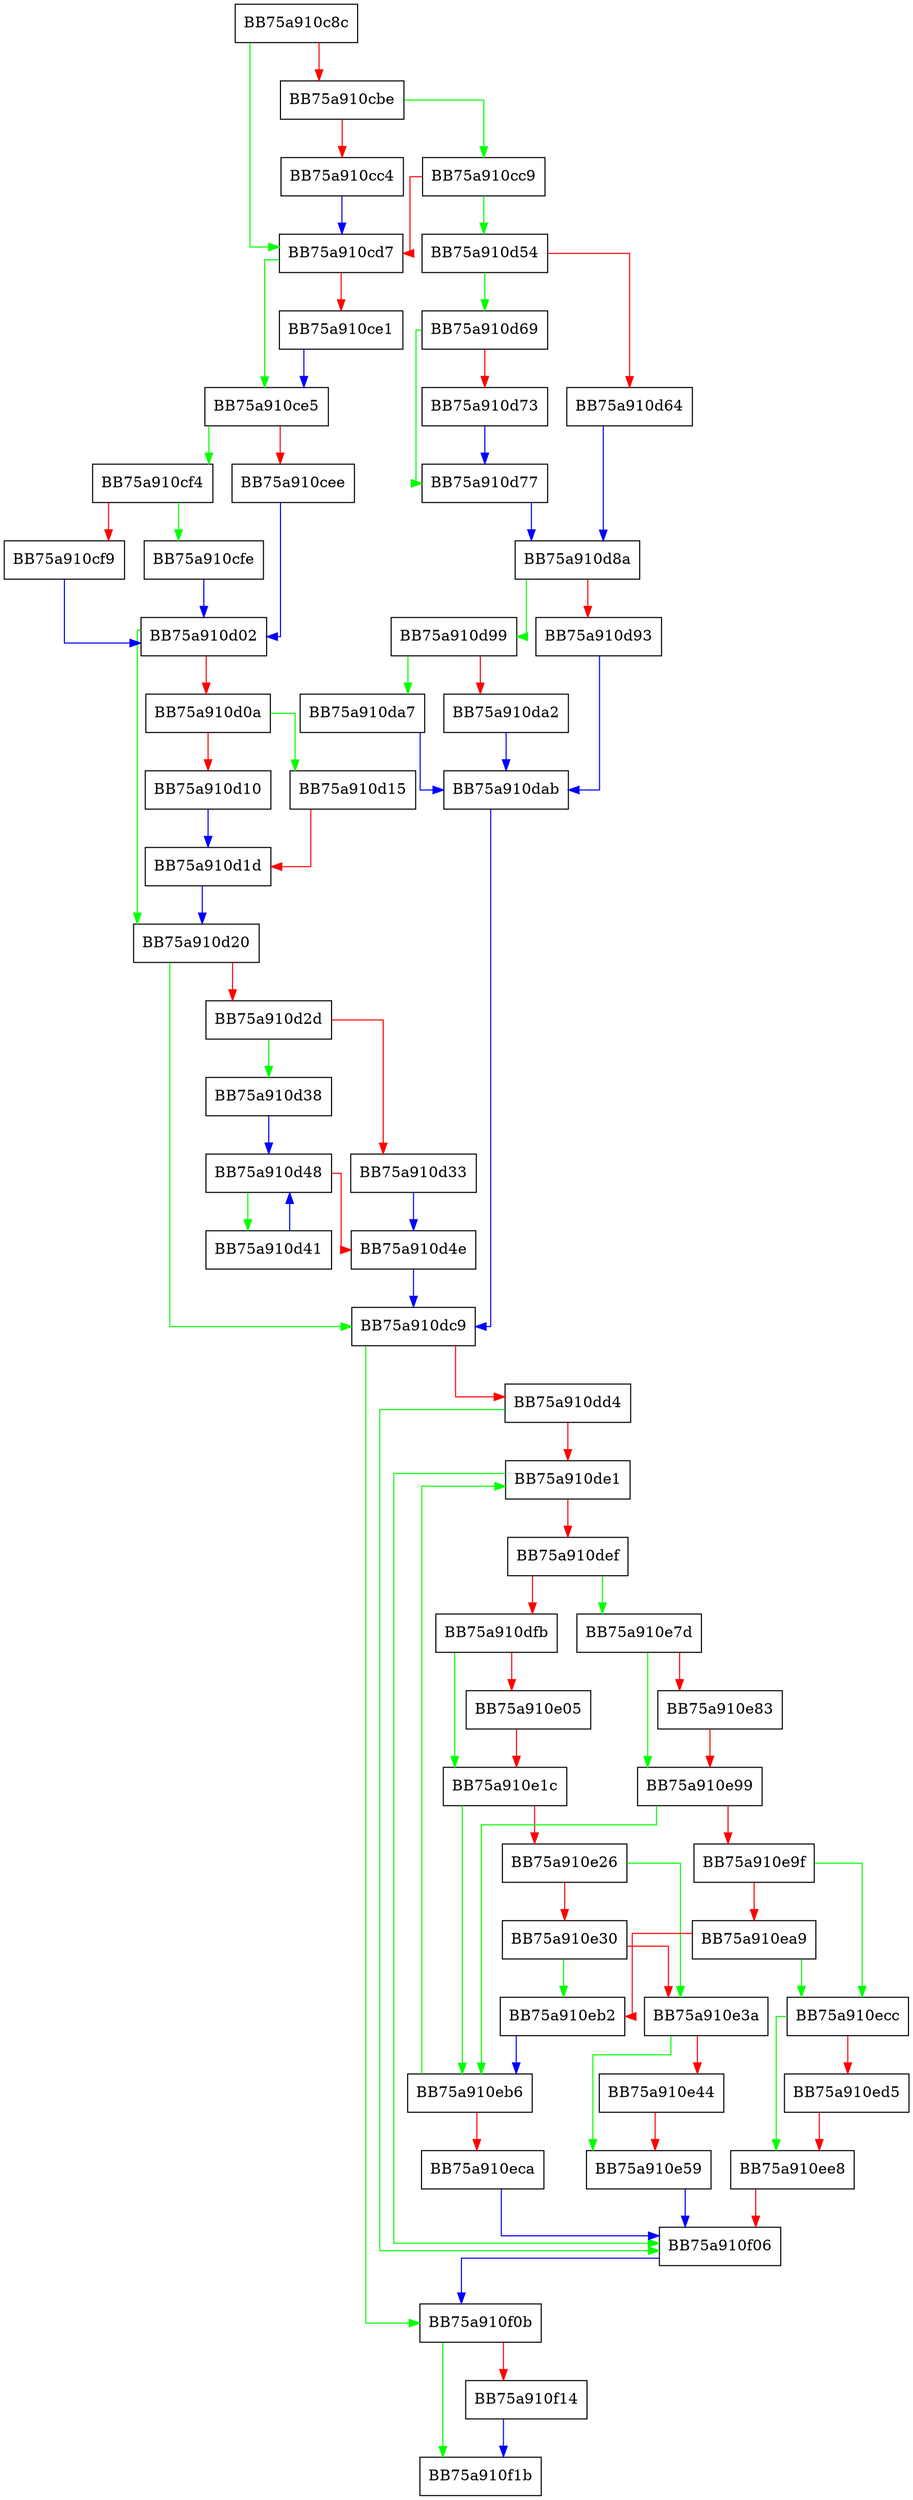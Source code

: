 digraph _Extract {
  node [shape="box"];
  graph [splines=ortho];
  BB75a910c8c -> BB75a910cd7 [color="green"];
  BB75a910c8c -> BB75a910cbe [color="red"];
  BB75a910cbe -> BB75a910cc9 [color="green"];
  BB75a910cbe -> BB75a910cc4 [color="red"];
  BB75a910cc4 -> BB75a910cd7 [color="blue"];
  BB75a910cc9 -> BB75a910d54 [color="green"];
  BB75a910cc9 -> BB75a910cd7 [color="red"];
  BB75a910cd7 -> BB75a910ce5 [color="green"];
  BB75a910cd7 -> BB75a910ce1 [color="red"];
  BB75a910ce1 -> BB75a910ce5 [color="blue"];
  BB75a910ce5 -> BB75a910cf4 [color="green"];
  BB75a910ce5 -> BB75a910cee [color="red"];
  BB75a910cee -> BB75a910d02 [color="blue"];
  BB75a910cf4 -> BB75a910cfe [color="green"];
  BB75a910cf4 -> BB75a910cf9 [color="red"];
  BB75a910cf9 -> BB75a910d02 [color="blue"];
  BB75a910cfe -> BB75a910d02 [color="blue"];
  BB75a910d02 -> BB75a910d20 [color="green"];
  BB75a910d02 -> BB75a910d0a [color="red"];
  BB75a910d0a -> BB75a910d15 [color="green"];
  BB75a910d0a -> BB75a910d10 [color="red"];
  BB75a910d10 -> BB75a910d1d [color="blue"];
  BB75a910d15 -> BB75a910d1d [color="red"];
  BB75a910d1d -> BB75a910d20 [color="blue"];
  BB75a910d20 -> BB75a910dc9 [color="green"];
  BB75a910d20 -> BB75a910d2d [color="red"];
  BB75a910d2d -> BB75a910d38 [color="green"];
  BB75a910d2d -> BB75a910d33 [color="red"];
  BB75a910d33 -> BB75a910d4e [color="blue"];
  BB75a910d38 -> BB75a910d48 [color="blue"];
  BB75a910d41 -> BB75a910d48 [color="blue"];
  BB75a910d48 -> BB75a910d41 [color="green"];
  BB75a910d48 -> BB75a910d4e [color="red"];
  BB75a910d4e -> BB75a910dc9 [color="blue"];
  BB75a910d54 -> BB75a910d69 [color="green"];
  BB75a910d54 -> BB75a910d64 [color="red"];
  BB75a910d64 -> BB75a910d8a [color="blue"];
  BB75a910d69 -> BB75a910d77 [color="green"];
  BB75a910d69 -> BB75a910d73 [color="red"];
  BB75a910d73 -> BB75a910d77 [color="blue"];
  BB75a910d77 -> BB75a910d8a [color="blue"];
  BB75a910d8a -> BB75a910d99 [color="green"];
  BB75a910d8a -> BB75a910d93 [color="red"];
  BB75a910d93 -> BB75a910dab [color="blue"];
  BB75a910d99 -> BB75a910da7 [color="green"];
  BB75a910d99 -> BB75a910da2 [color="red"];
  BB75a910da2 -> BB75a910dab [color="blue"];
  BB75a910da7 -> BB75a910dab [color="blue"];
  BB75a910dab -> BB75a910dc9 [color="blue"];
  BB75a910dc9 -> BB75a910f0b [color="green"];
  BB75a910dc9 -> BB75a910dd4 [color="red"];
  BB75a910dd4 -> BB75a910f06 [color="green"];
  BB75a910dd4 -> BB75a910de1 [color="red"];
  BB75a910de1 -> BB75a910f06 [color="green"];
  BB75a910de1 -> BB75a910def [color="red"];
  BB75a910def -> BB75a910e7d [color="green"];
  BB75a910def -> BB75a910dfb [color="red"];
  BB75a910dfb -> BB75a910e1c [color="green"];
  BB75a910dfb -> BB75a910e05 [color="red"];
  BB75a910e05 -> BB75a910e1c [color="red"];
  BB75a910e1c -> BB75a910eb6 [color="green"];
  BB75a910e1c -> BB75a910e26 [color="red"];
  BB75a910e26 -> BB75a910e3a [color="green"];
  BB75a910e26 -> BB75a910e30 [color="red"];
  BB75a910e30 -> BB75a910eb2 [color="green"];
  BB75a910e30 -> BB75a910e3a [color="red"];
  BB75a910e3a -> BB75a910e59 [color="green"];
  BB75a910e3a -> BB75a910e44 [color="red"];
  BB75a910e44 -> BB75a910e59 [color="red"];
  BB75a910e59 -> BB75a910f06 [color="blue"];
  BB75a910e7d -> BB75a910e99 [color="green"];
  BB75a910e7d -> BB75a910e83 [color="red"];
  BB75a910e83 -> BB75a910e99 [color="red"];
  BB75a910e99 -> BB75a910eb6 [color="green"];
  BB75a910e99 -> BB75a910e9f [color="red"];
  BB75a910e9f -> BB75a910ecc [color="green"];
  BB75a910e9f -> BB75a910ea9 [color="red"];
  BB75a910ea9 -> BB75a910ecc [color="green"];
  BB75a910ea9 -> BB75a910eb2 [color="red"];
  BB75a910eb2 -> BB75a910eb6 [color="blue"];
  BB75a910eb6 -> BB75a910de1 [color="green"];
  BB75a910eb6 -> BB75a910eca [color="red"];
  BB75a910eca -> BB75a910f06 [color="blue"];
  BB75a910ecc -> BB75a910ee8 [color="green"];
  BB75a910ecc -> BB75a910ed5 [color="red"];
  BB75a910ed5 -> BB75a910ee8 [color="red"];
  BB75a910ee8 -> BB75a910f06 [color="red"];
  BB75a910f06 -> BB75a910f0b [color="blue"];
  BB75a910f0b -> BB75a910f1b [color="green"];
  BB75a910f0b -> BB75a910f14 [color="red"];
  BB75a910f14 -> BB75a910f1b [color="blue"];
}